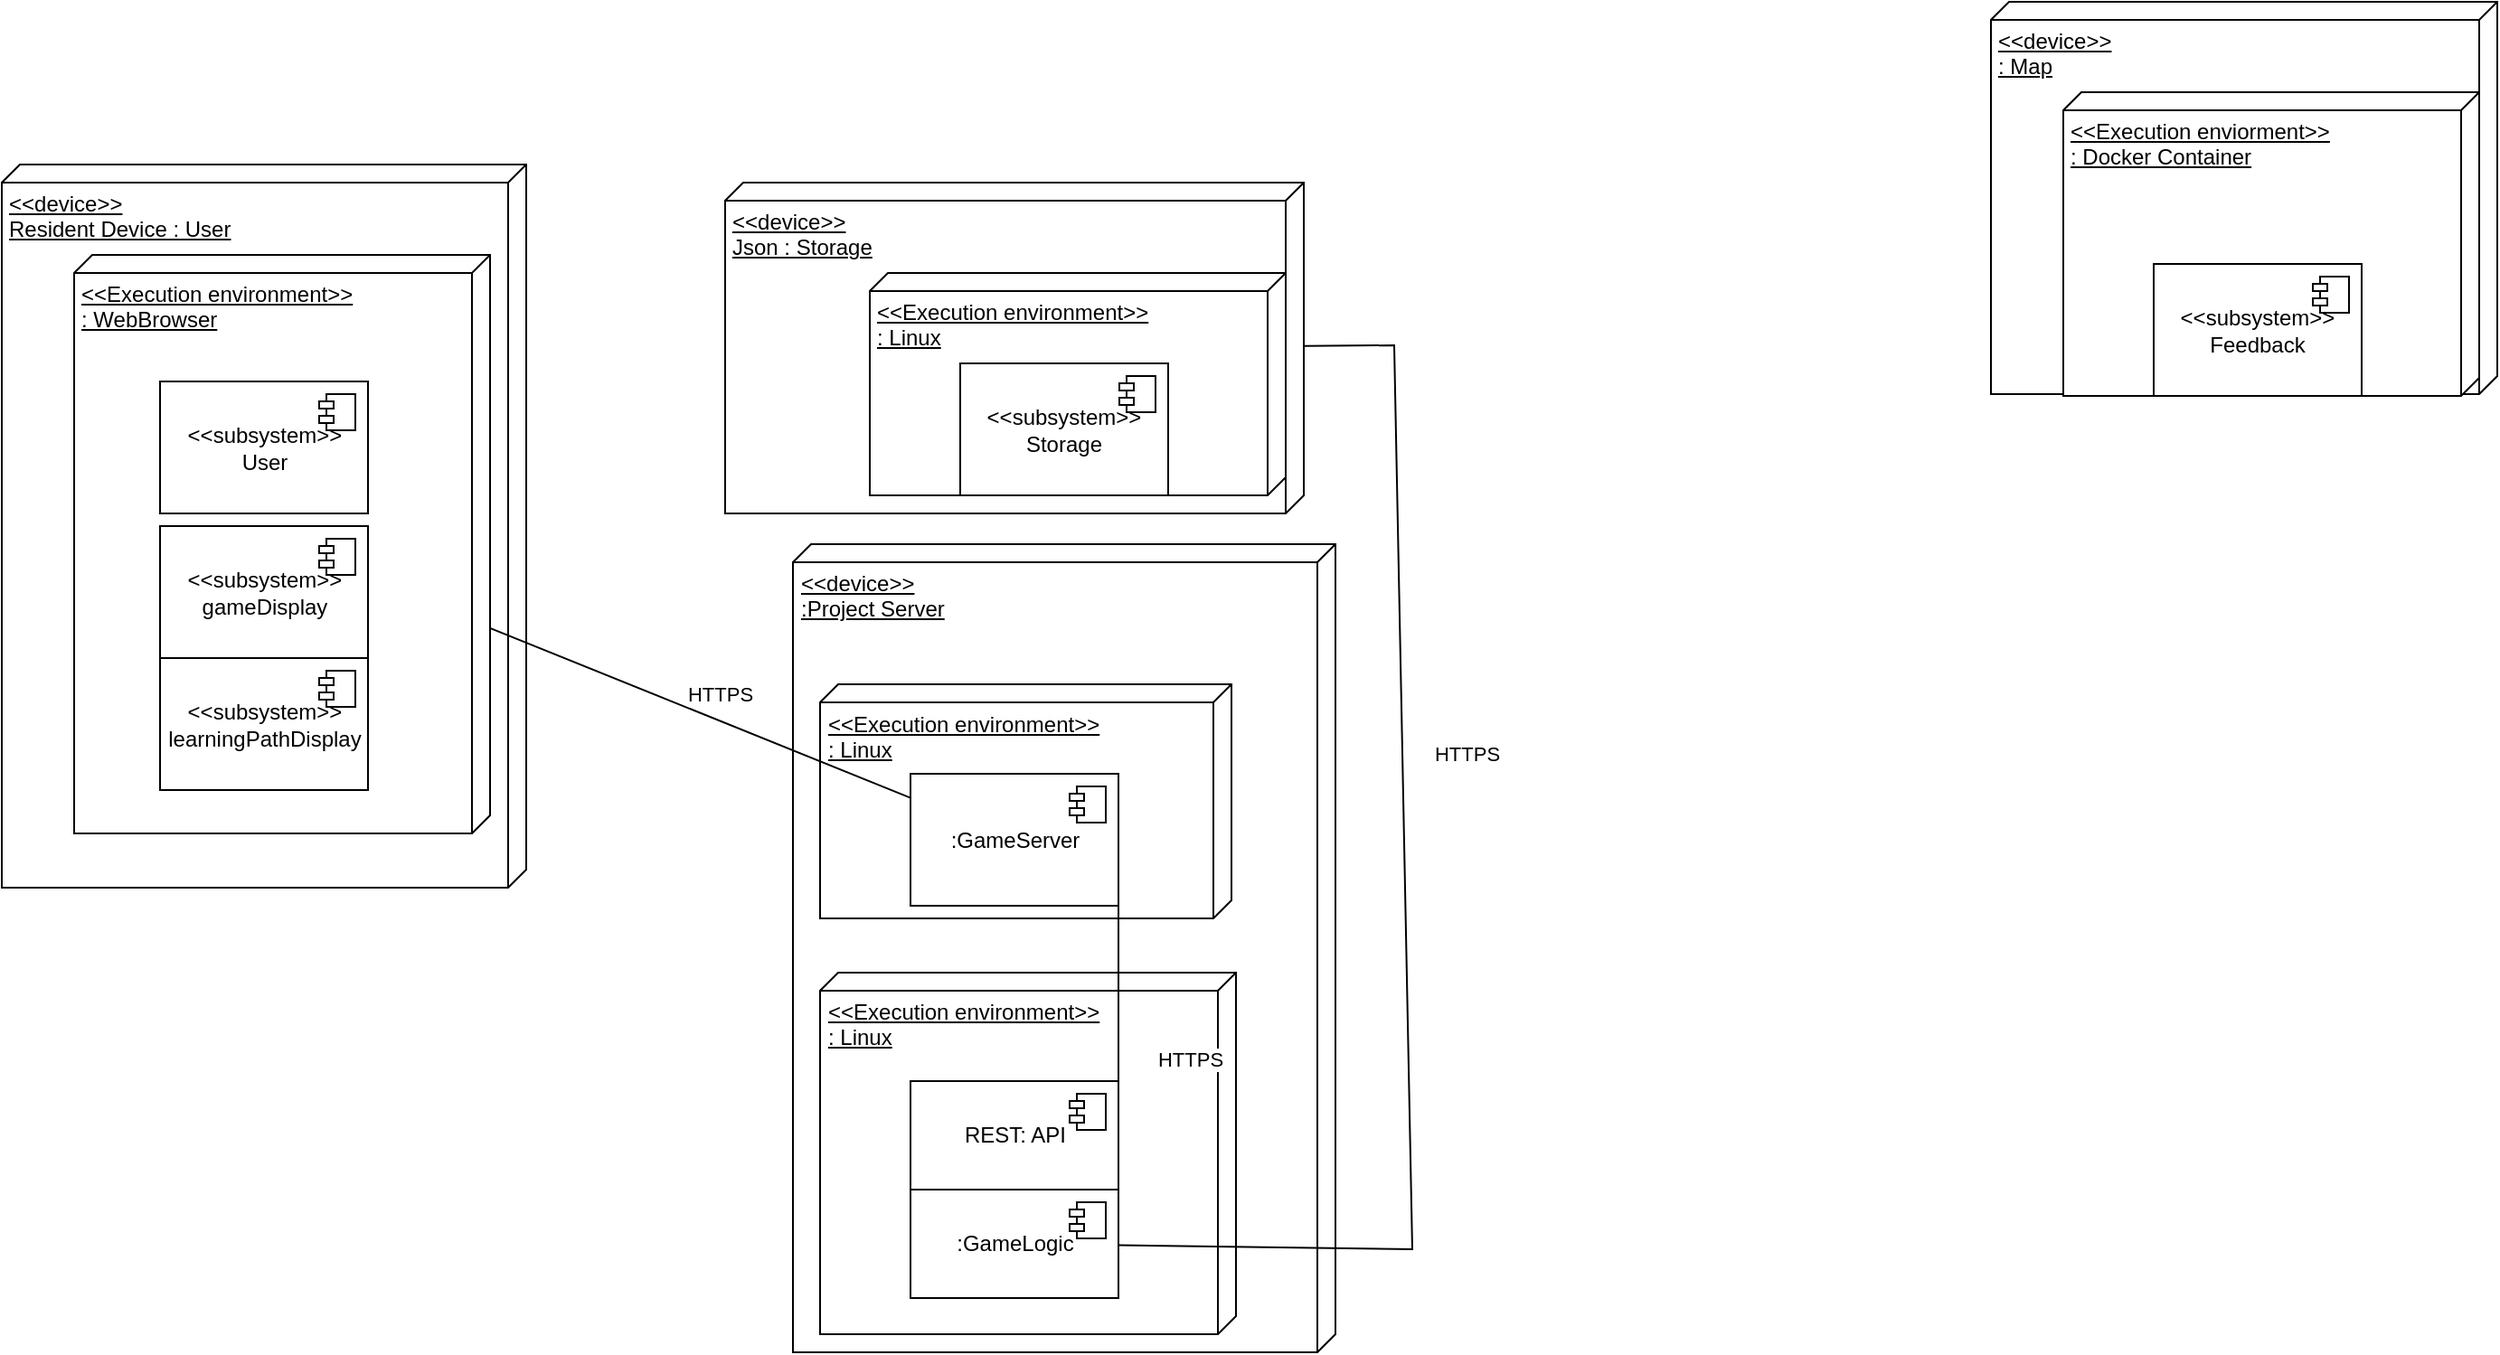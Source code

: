 <mxfile version="22.1.5" type="github">
  <diagram name="Page-1" id="uFSGAUwkW49hXAL4wlEe">
    <mxGraphModel dx="-284" dy="2061" grid="1" gridSize="10" guides="1" tooltips="1" connect="1" arrows="1" fold="1" page="1" pageScale="1" pageWidth="850" pageHeight="1100" math="0" shadow="0">
      <root>
        <mxCell id="0" />
        <mxCell id="1" parent="0" />
        <mxCell id="I-oZxQt9zTV3CKsvRRn0-1" value="&amp;lt;&amp;lt;device&amp;gt;&amp;gt;&lt;br&gt;Resident Device : User" style="verticalAlign=top;align=left;spacingTop=8;spacingLeft=2;spacingRight=12;shape=cube;size=10;direction=south;fontStyle=4;html=1;whiteSpace=wrap;" vertex="1" parent="1">
          <mxGeometry x="2290" y="60" width="290" height="400" as="geometry" />
        </mxCell>
        <mxCell id="I-oZxQt9zTV3CKsvRRn0-3" value="&amp;lt;&amp;lt;Execution environment&amp;gt;&amp;gt;&lt;br&gt;: WebBrowser" style="verticalAlign=top;align=left;spacingTop=8;spacingLeft=2;spacingRight=12;shape=cube;size=10;direction=south;fontStyle=4;html=1;whiteSpace=wrap;" vertex="1" parent="1">
          <mxGeometry x="2330" y="110" width="230" height="320" as="geometry" />
        </mxCell>
        <mxCell id="I-oZxQt9zTV3CKsvRRn0-4" value="&amp;lt;&amp;lt;subsystem&amp;gt;&amp;gt;&lt;br&gt;User" style="html=1;dropTarget=0;whiteSpace=wrap;" vertex="1" parent="1">
          <mxGeometry x="2377.5" y="180" width="115" height="73" as="geometry" />
        </mxCell>
        <mxCell id="I-oZxQt9zTV3CKsvRRn0-5" value="" style="shape=module;jettyWidth=8;jettyHeight=4;" vertex="1" parent="I-oZxQt9zTV3CKsvRRn0-4">
          <mxGeometry x="1" width="20" height="20" relative="1" as="geometry">
            <mxPoint x="-27" y="7" as="offset" />
          </mxGeometry>
        </mxCell>
        <mxCell id="I-oZxQt9zTV3CKsvRRn0-6" value="&amp;lt;&amp;lt;device&amp;gt;&amp;gt;&lt;br&gt;Json : Storage" style="verticalAlign=top;align=left;spacingTop=8;spacingLeft=2;spacingRight=12;shape=cube;size=10;direction=south;fontStyle=4;html=1;whiteSpace=wrap;" vertex="1" parent="1">
          <mxGeometry x="2690" y="70" width="320" height="183" as="geometry" />
        </mxCell>
        <mxCell id="I-oZxQt9zTV3CKsvRRn0-7" value="&amp;lt;&amp;lt;Execution environment&amp;gt;&amp;gt;&lt;br&gt;: Linux" style="verticalAlign=top;align=left;spacingTop=8;spacingLeft=2;spacingRight=12;shape=cube;size=10;direction=south;fontStyle=4;html=1;whiteSpace=wrap;" vertex="1" parent="1">
          <mxGeometry x="2770" y="120" width="230" height="123" as="geometry" />
        </mxCell>
        <mxCell id="I-oZxQt9zTV3CKsvRRn0-33" value="&amp;lt;&amp;lt;subsystem&amp;gt;&amp;gt;&lt;br&gt;Storage" style="html=1;dropTarget=0;whiteSpace=wrap;" vertex="1" parent="1">
          <mxGeometry x="2820" y="170" width="115" height="73" as="geometry" />
        </mxCell>
        <mxCell id="I-oZxQt9zTV3CKsvRRn0-34" value="" style="shape=module;jettyWidth=8;jettyHeight=4;" vertex="1" parent="I-oZxQt9zTV3CKsvRRn0-33">
          <mxGeometry x="1" width="20" height="20" relative="1" as="geometry">
            <mxPoint x="-27" y="7" as="offset" />
          </mxGeometry>
        </mxCell>
        <mxCell id="I-oZxQt9zTV3CKsvRRn0-35" value="&amp;lt;&amp;lt;subsystem&amp;gt;&amp;gt;&lt;br&gt;gameDisplay" style="html=1;dropTarget=0;whiteSpace=wrap;" vertex="1" parent="1">
          <mxGeometry x="2377.5" y="260" width="115" height="73" as="geometry" />
        </mxCell>
        <mxCell id="I-oZxQt9zTV3CKsvRRn0-36" value="" style="shape=module;jettyWidth=8;jettyHeight=4;" vertex="1" parent="I-oZxQt9zTV3CKsvRRn0-35">
          <mxGeometry x="1" width="20" height="20" relative="1" as="geometry">
            <mxPoint x="-27" y="7" as="offset" />
          </mxGeometry>
        </mxCell>
        <mxCell id="I-oZxQt9zTV3CKsvRRn0-37" value="&amp;lt;&amp;lt;subsystem&amp;gt;&amp;gt;&lt;br&gt;learningPathDisplay" style="html=1;dropTarget=0;whiteSpace=wrap;" vertex="1" parent="1">
          <mxGeometry x="2377.5" y="333" width="115" height="73" as="geometry" />
        </mxCell>
        <mxCell id="I-oZxQt9zTV3CKsvRRn0-38" value="" style="shape=module;jettyWidth=8;jettyHeight=4;" vertex="1" parent="I-oZxQt9zTV3CKsvRRn0-37">
          <mxGeometry x="1" width="20" height="20" relative="1" as="geometry">
            <mxPoint x="-27" y="7" as="offset" />
          </mxGeometry>
        </mxCell>
        <mxCell id="I-oZxQt9zTV3CKsvRRn0-39" value="&amp;lt;&amp;lt;device&amp;gt;&amp;gt;&lt;br&gt;: Map" style="verticalAlign=top;align=left;spacingTop=8;spacingLeft=2;spacingRight=12;shape=cube;size=10;direction=south;fontStyle=4;html=1;whiteSpace=wrap;" vertex="1" parent="1">
          <mxGeometry x="3390" y="-30" width="280" height="217" as="geometry" />
        </mxCell>
        <mxCell id="I-oZxQt9zTV3CKsvRRn0-40" value="&amp;lt;&amp;lt;Execution enviorment&amp;gt;&amp;gt;&lt;br style=&quot;border-color: var(--border-color);&quot;&gt;: Docker Container&lt;br&gt;&lt;br&gt;" style="verticalAlign=top;align=left;spacingTop=8;spacingLeft=2;spacingRight=12;shape=cube;size=10;direction=south;fontStyle=4;html=1;whiteSpace=wrap;" vertex="1" parent="1">
          <mxGeometry x="3430" y="20" width="230" height="168" as="geometry" />
        </mxCell>
        <mxCell id="I-oZxQt9zTV3CKsvRRn0-41" value="&amp;lt;&amp;lt;subsystem&amp;gt;&amp;gt;&lt;br&gt;Feedback" style="html=1;dropTarget=0;whiteSpace=wrap;" vertex="1" parent="1">
          <mxGeometry x="3480" y="115" width="115" height="73" as="geometry" />
        </mxCell>
        <mxCell id="I-oZxQt9zTV3CKsvRRn0-42" value="" style="shape=module;jettyWidth=8;jettyHeight=4;" vertex="1" parent="I-oZxQt9zTV3CKsvRRn0-41">
          <mxGeometry x="1" width="20" height="20" relative="1" as="geometry">
            <mxPoint x="-27" y="7" as="offset" />
          </mxGeometry>
        </mxCell>
        <mxCell id="I-oZxQt9zTV3CKsvRRn0-43" value="&amp;lt;&amp;lt;device&amp;gt;&amp;gt;&lt;br&gt;:Project Server" style="verticalAlign=top;align=left;spacingTop=8;spacingLeft=2;spacingRight=12;shape=cube;size=10;direction=south;fontStyle=4;html=1;whiteSpace=wrap;" vertex="1" parent="1">
          <mxGeometry x="2727.5" y="270" width="300" height="447" as="geometry" />
        </mxCell>
        <mxCell id="I-oZxQt9zTV3CKsvRRn0-44" value="&amp;lt;&amp;lt;Execution environment&amp;gt;&amp;gt;&lt;br&gt;: Linux" style="verticalAlign=top;align=left;spacingTop=8;spacingLeft=2;spacingRight=12;shape=cube;size=10;direction=south;fontStyle=4;html=1;whiteSpace=wrap;" vertex="1" parent="1">
          <mxGeometry x="2742.5" y="347.5" width="227.5" height="129.5" as="geometry" />
        </mxCell>
        <mxCell id="I-oZxQt9zTV3CKsvRRn0-45" value="" style="endArrow=none;html=1;rounded=0;" edge="1" parent="1" source="I-oZxQt9zTV3CKsvRRn0-3" target="I-oZxQt9zTV3CKsvRRn0-48">
          <mxGeometry width="50" height="50" relative="1" as="geometry">
            <mxPoint x="2590" y="347" as="sourcePoint" />
            <mxPoint x="2700" y="320" as="targetPoint" />
          </mxGeometry>
        </mxCell>
        <mxCell id="I-oZxQt9zTV3CKsvRRn0-46" value="HTTPS" style="edgeLabel;html=1;align=center;verticalAlign=middle;resizable=0;points=[];" vertex="1" connectable="0" parent="I-oZxQt9zTV3CKsvRRn0-45">
          <mxGeometry x="-0.221" y="-2" relative="1" as="geometry">
            <mxPoint x="37" y="-2" as="offset" />
          </mxGeometry>
        </mxCell>
        <mxCell id="I-oZxQt9zTV3CKsvRRn0-47" value="&amp;lt;&amp;lt;Execution environment&amp;gt;&amp;gt;&lt;br&gt;: Linux" style="verticalAlign=top;align=left;spacingTop=8;spacingLeft=2;spacingRight=12;shape=cube;size=10;direction=south;fontStyle=4;html=1;whiteSpace=wrap;" vertex="1" parent="1">
          <mxGeometry x="2742.5" y="507" width="230" height="200" as="geometry" />
        </mxCell>
        <mxCell id="I-oZxQt9zTV3CKsvRRn0-48" value=":GameServer" style="html=1;dropTarget=0;whiteSpace=wrap;" vertex="1" parent="1">
          <mxGeometry x="2792.5" y="397" width="115" height="73" as="geometry" />
        </mxCell>
        <mxCell id="I-oZxQt9zTV3CKsvRRn0-49" value="" style="shape=module;jettyWidth=8;jettyHeight=4;" vertex="1" parent="I-oZxQt9zTV3CKsvRRn0-48">
          <mxGeometry x="1" width="20" height="20" relative="1" as="geometry">
            <mxPoint x="-27" y="7" as="offset" />
          </mxGeometry>
        </mxCell>
        <mxCell id="I-oZxQt9zTV3CKsvRRn0-50" value="REST: API" style="html=1;dropTarget=0;whiteSpace=wrap;" vertex="1" parent="1">
          <mxGeometry x="2792.5" y="567" width="115" height="60" as="geometry" />
        </mxCell>
        <mxCell id="I-oZxQt9zTV3CKsvRRn0-51" value="" style="shape=module;jettyWidth=8;jettyHeight=4;" vertex="1" parent="I-oZxQt9zTV3CKsvRRn0-50">
          <mxGeometry x="1" width="20" height="20" relative="1" as="geometry">
            <mxPoint x="-27" y="7" as="offset" />
          </mxGeometry>
        </mxCell>
        <mxCell id="I-oZxQt9zTV3CKsvRRn0-52" value=":GameLogic" style="html=1;dropTarget=0;whiteSpace=wrap;" vertex="1" parent="1">
          <mxGeometry x="2792.5" y="627" width="115" height="60" as="geometry" />
        </mxCell>
        <mxCell id="I-oZxQt9zTV3CKsvRRn0-53" value="" style="shape=module;jettyWidth=8;jettyHeight=4;" vertex="1" parent="I-oZxQt9zTV3CKsvRRn0-52">
          <mxGeometry x="1" width="20" height="20" relative="1" as="geometry">
            <mxPoint x="-27" y="7" as="offset" />
          </mxGeometry>
        </mxCell>
        <mxCell id="I-oZxQt9zTV3CKsvRRn0-54" value="" style="endArrow=none;html=1;rounded=0;" edge="1" parent="1" source="I-oZxQt9zTV3CKsvRRn0-6" target="I-oZxQt9zTV3CKsvRRn0-52">
          <mxGeometry width="50" height="50" relative="1" as="geometry">
            <mxPoint x="2590" y="367" as="sourcePoint" />
            <mxPoint x="3080" y="750" as="targetPoint" />
            <Array as="points">
              <mxPoint x="3060" y="160" />
              <mxPoint x="3070" y="660" />
            </Array>
          </mxGeometry>
        </mxCell>
        <mxCell id="I-oZxQt9zTV3CKsvRRn0-55" value="HTTPS" style="edgeLabel;html=1;align=center;verticalAlign=middle;resizable=0;points=[];" vertex="1" connectable="0" parent="I-oZxQt9zTV3CKsvRRn0-54">
          <mxGeometry x="-0.221" y="-2" relative="1" as="geometry">
            <mxPoint x="37" y="-2" as="offset" />
          </mxGeometry>
        </mxCell>
        <mxCell id="I-oZxQt9zTV3CKsvRRn0-56" value="" style="endArrow=none;html=1;rounded=0;entryX=1;entryY=1;entryDx=0;entryDy=0;exitX=1;exitY=0.75;exitDx=0;exitDy=0;" edge="1" parent="1" source="I-oZxQt9zTV3CKsvRRn0-50" target="I-oZxQt9zTV3CKsvRRn0-48">
          <mxGeometry width="50" height="50" relative="1" as="geometry">
            <mxPoint x="2670" y="450" as="sourcePoint" />
            <mxPoint x="2803" y="420" as="targetPoint" />
          </mxGeometry>
        </mxCell>
        <mxCell id="I-oZxQt9zTV3CKsvRRn0-57" value="HTTPS" style="edgeLabel;html=1;align=center;verticalAlign=middle;resizable=0;points=[];" vertex="1" connectable="0" parent="I-oZxQt9zTV3CKsvRRn0-56">
          <mxGeometry x="-0.221" y="-2" relative="1" as="geometry">
            <mxPoint x="37" y="-2" as="offset" />
          </mxGeometry>
        </mxCell>
      </root>
    </mxGraphModel>
  </diagram>
</mxfile>
